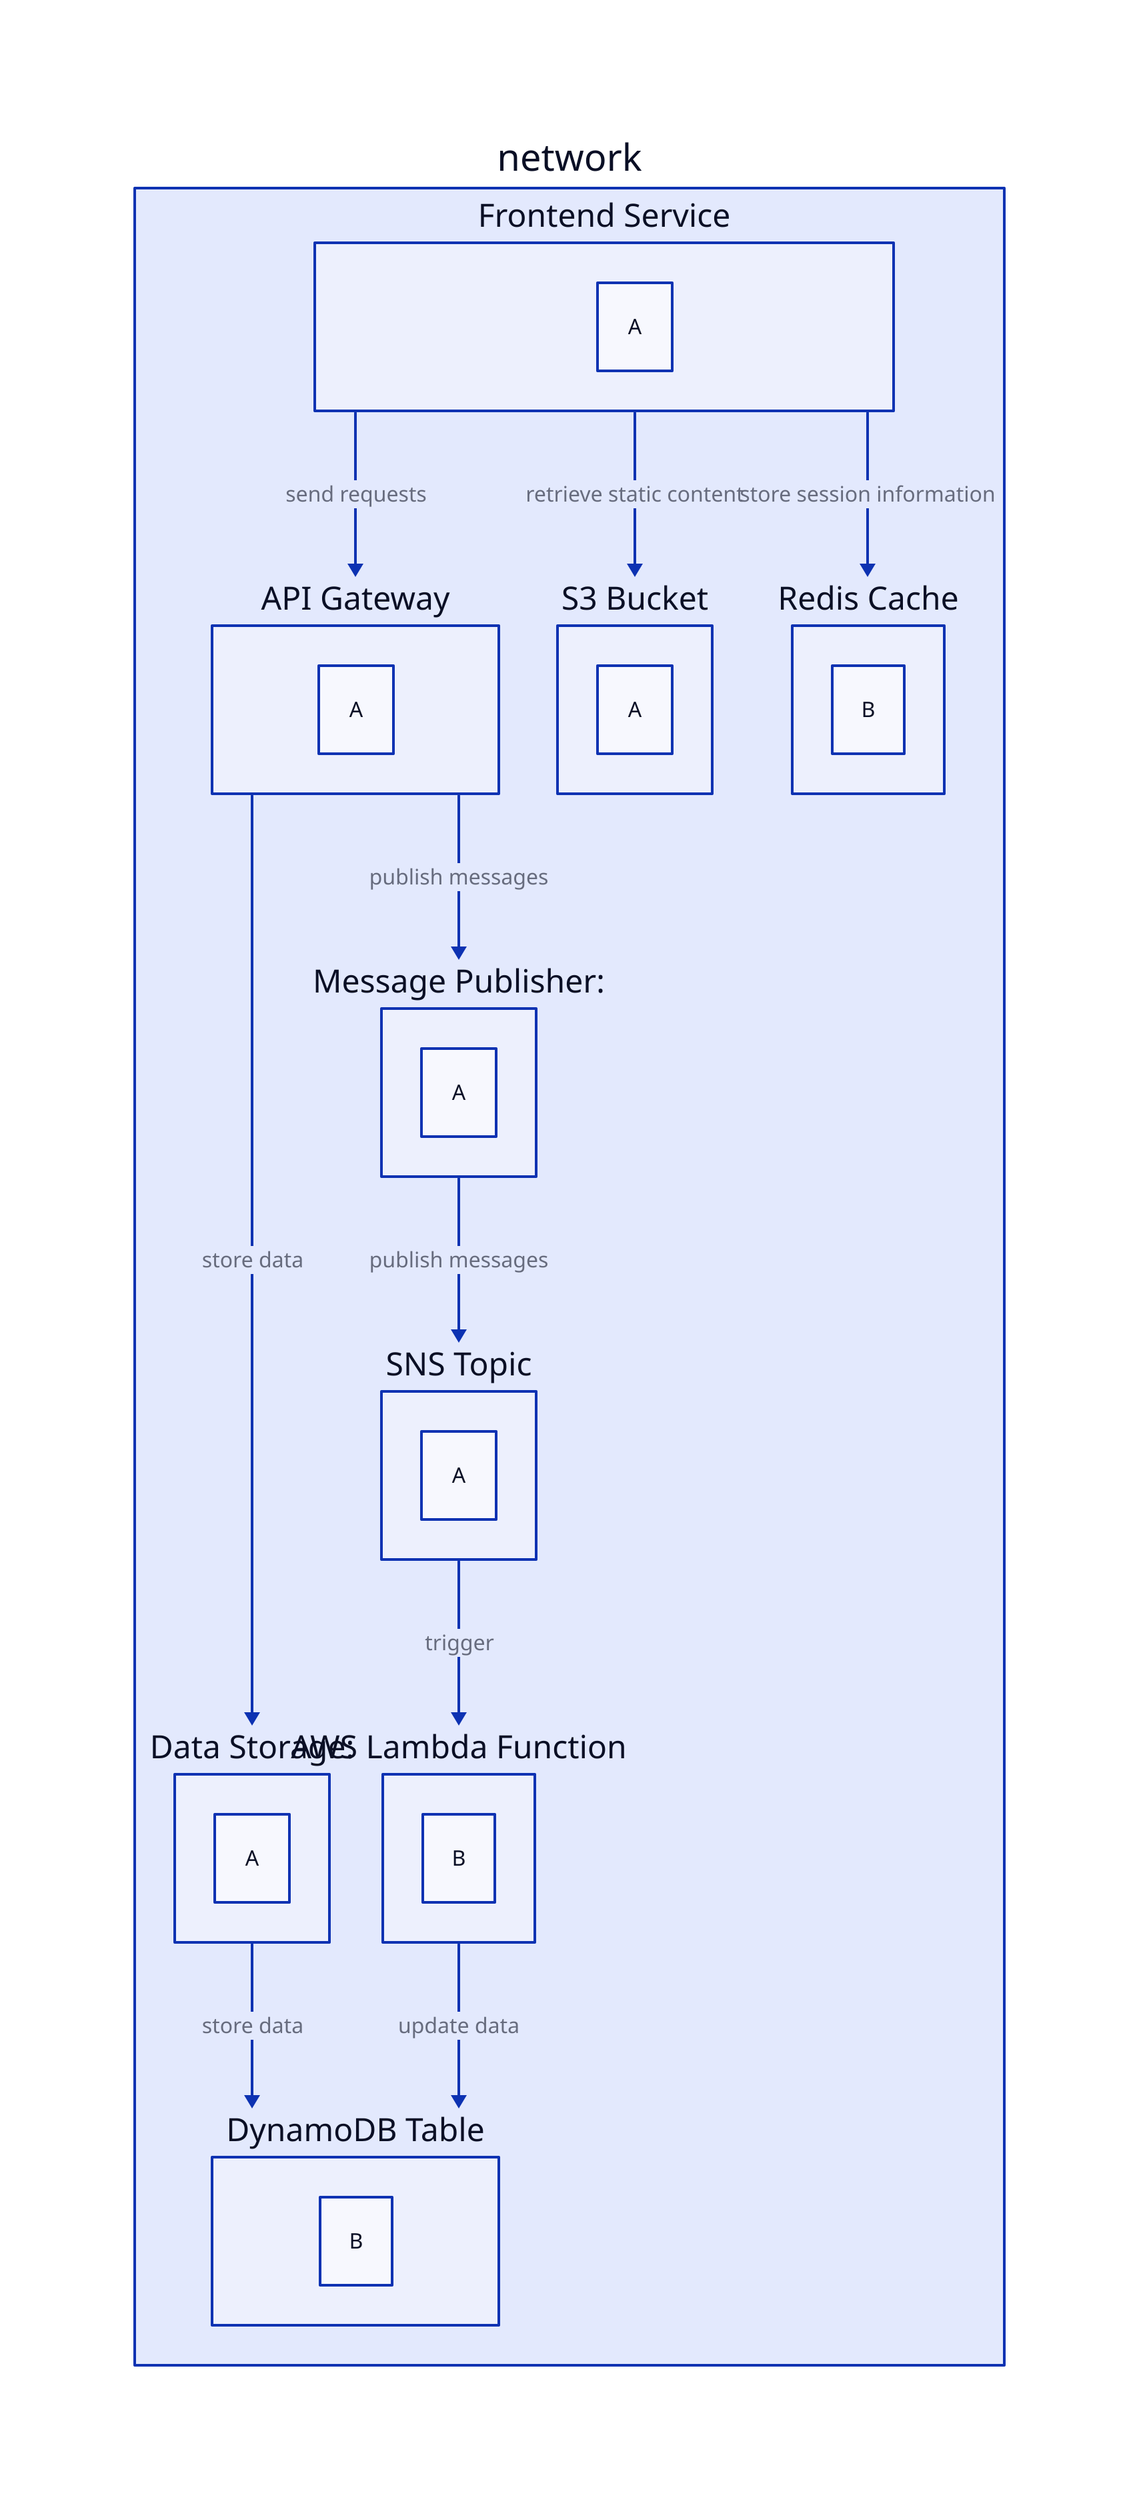 vars: {
    d2-config: {
      layout-engine: dagre
      theme-id: 300
    }
  }
  
  network: {
    Frontend Service: {region: "A"}
    API Gateway: {region: "A"}
    Microservice 1: Data Storage: {region: "A"}
    Microservice 2: Message Publisher: {region: "A"}
    SNS Topic: {region: "A"}
    AWS Lambda Function: {region: "B"}
    DynamoDB Table: {region: "B"}
    S3 Bucket: {region: "A"}
    Redis Cache: {region: "B"}
  
    Frontend Service -> API Gateway: send requests
    API Gateway -> Microservice 1: store data
    API Gateway -> Microservice 2: publish messages
    Microservice 1 -> DynamoDB Table: store data
    Microservice 2 -> SNS Topic: publish messages
    SNS Topic -> AWS Lambda Function: trigger
    AWS Lambda Function -> DynamoDB Table: update data
    Frontend Service -> S3 Bucket: retrieve static content
    Frontend Service -> Redis Cache: store session information
  }